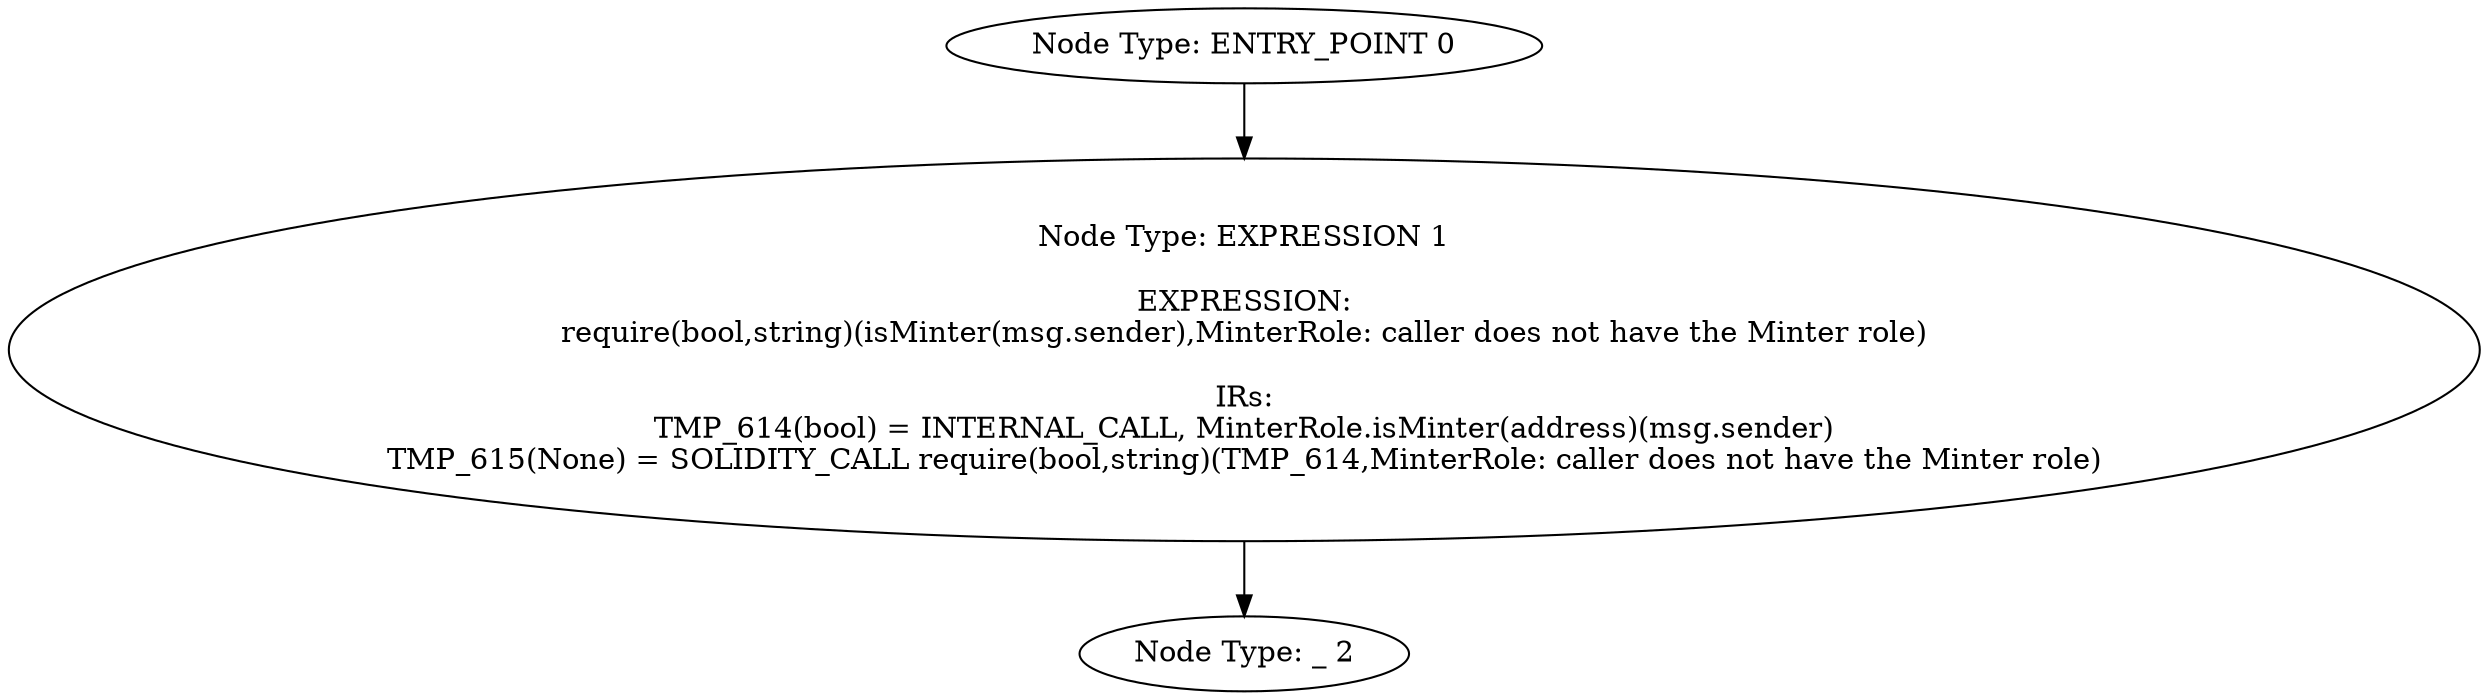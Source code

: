 digraph{
0[label="Node Type: ENTRY_POINT 0
"];
0->1;
1[label="Node Type: EXPRESSION 1

EXPRESSION:
require(bool,string)(isMinter(msg.sender),MinterRole: caller does not have the Minter role)

IRs:
TMP_614(bool) = INTERNAL_CALL, MinterRole.isMinter(address)(msg.sender)
TMP_615(None) = SOLIDITY_CALL require(bool,string)(TMP_614,MinterRole: caller does not have the Minter role)"];
1->2;
2[label="Node Type: _ 2
"];
}
